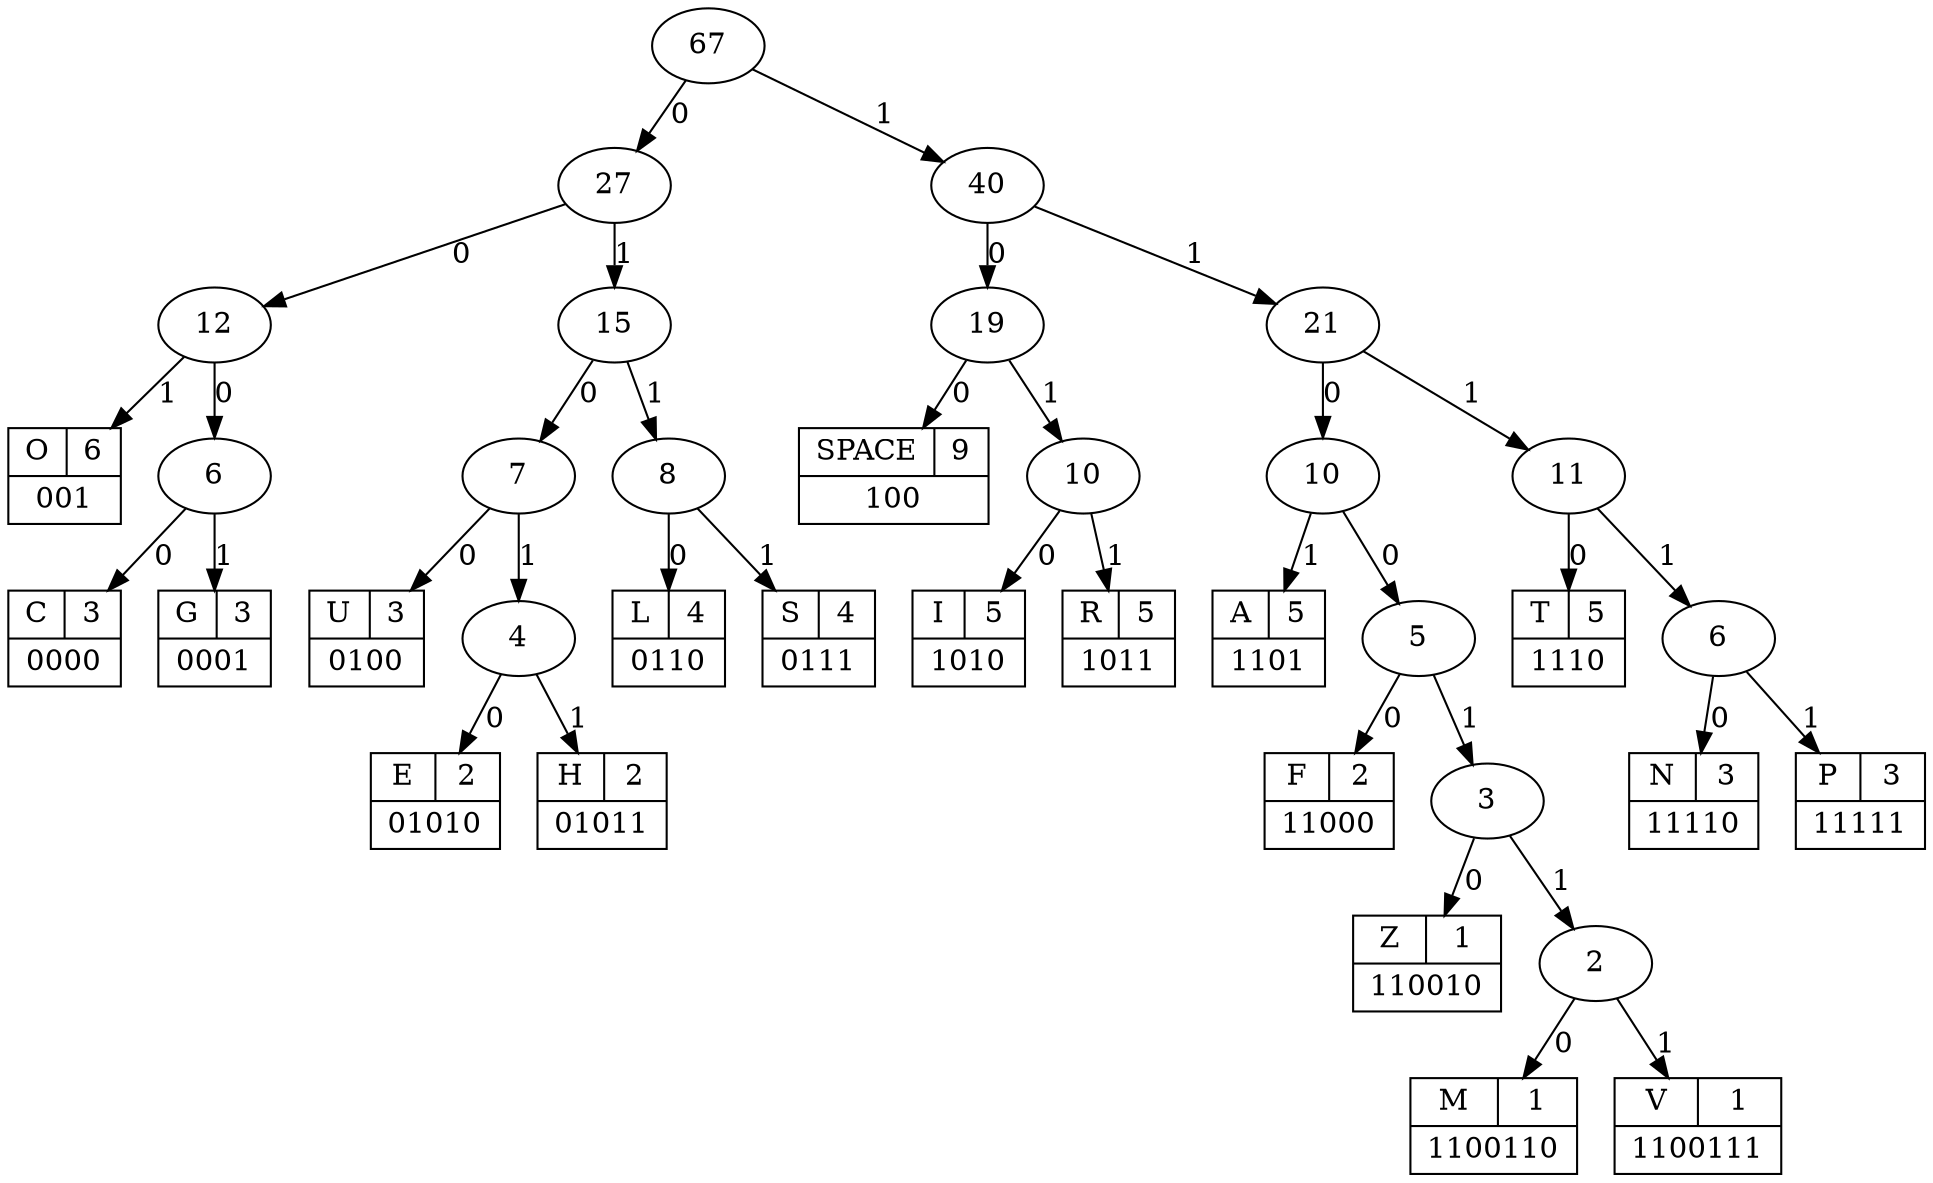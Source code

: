 /* 
  Huffman Tree DOT graph.

  DOT Reference :  http://www.graphviz.org/doc/info/lang.html
                   http://en.wikipedia.org/wiki/DOT_language
  Timestamp     :  1381273661 
  Phrase        :  'GRAPHVIZ IS A COLLECTION OF TOOLS FOR MANIPULATING GRAPH STRUCTURES'

  Generated on http://huffman.ooz.ie/
*/

digraph G {
    edge [label=0];
    graph [ranksep=0];
    C [shape=record, label="{{C|3}|0000}"];
    G [shape=record, label="{{G|3}|0001}"];
    O [shape=record, label="{{O|6}|001}"];
    U [shape=record, label="{{U|3}|0100}"];
    E [shape=record, label="{{E|2}|01010}"];
    H [shape=record, label="{{H|2}|01011}"];
    L [shape=record, label="{{L|4}|0110}"];
    S [shape=record, label="{{S|4}|0111}"];
    SPACE [shape=record, label="{{SPACE|9}|100}"];
    I [shape=record, label="{{I|5}|1010}"];
    R [shape=record, label="{{R|5}|1011}"];
    F [shape=record, label="{{F|2}|11000}"];
    Z [shape=record, label="{{Z|1}|110010}"];
    M [shape=record, label="{{M|1}|1100110}"];
    V [shape=record, label="{{V|1}|1100111}"];
    A [shape=record, label="{{A|5}|1101}"];
    FZMVA [label=10];
    T [shape=record, label="{{T|5}|1110}"];
    N [shape=record, label="{{N|3}|11110}"];
    P [shape=record, label="{{P|3}|11111}"];
    NP [label=6];
    67 -> 27 -> 12 -> 6 -> C;
    15 -> 7 -> U;
    4 -> E;
    8 -> L;
    40 -> 19 -> SPACE;
    10 -> I;
    21 -> FZMVA -> 5 -> F;
    3 -> Z;
    2 -> M;
    11 -> T;
    NP -> N;6 -> G [label=1];
    12 -> O [label=1];
    7 -> 4 -> H [label=1];
    27 -> 15 -> 8 -> S [label=1];
    19 -> 10 -> R [label=1];
    5 -> 3 -> 2 -> V [label=1];
    FZMVA -> A [label=1];
    67 -> 40 -> 21 -> 11 -> NP -> P [label=1];
}
